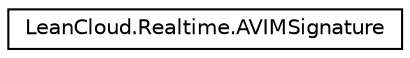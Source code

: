 digraph "Graphical Class Hierarchy"
{
  edge [fontname="Helvetica",fontsize="10",labelfontname="Helvetica",labelfontsize="10"];
  node [fontname="Helvetica",fontsize="10",shape=record];
  rankdir="LR";
  Node1 [label="LeanCloud.Realtime.AVIMSignature",height=0.2,width=0.4,color="black", fillcolor="white", style="filled",URL="$classLeanCloud_1_1Realtime_1_1AVIMSignature.html",tooltip="签名 "];
}
